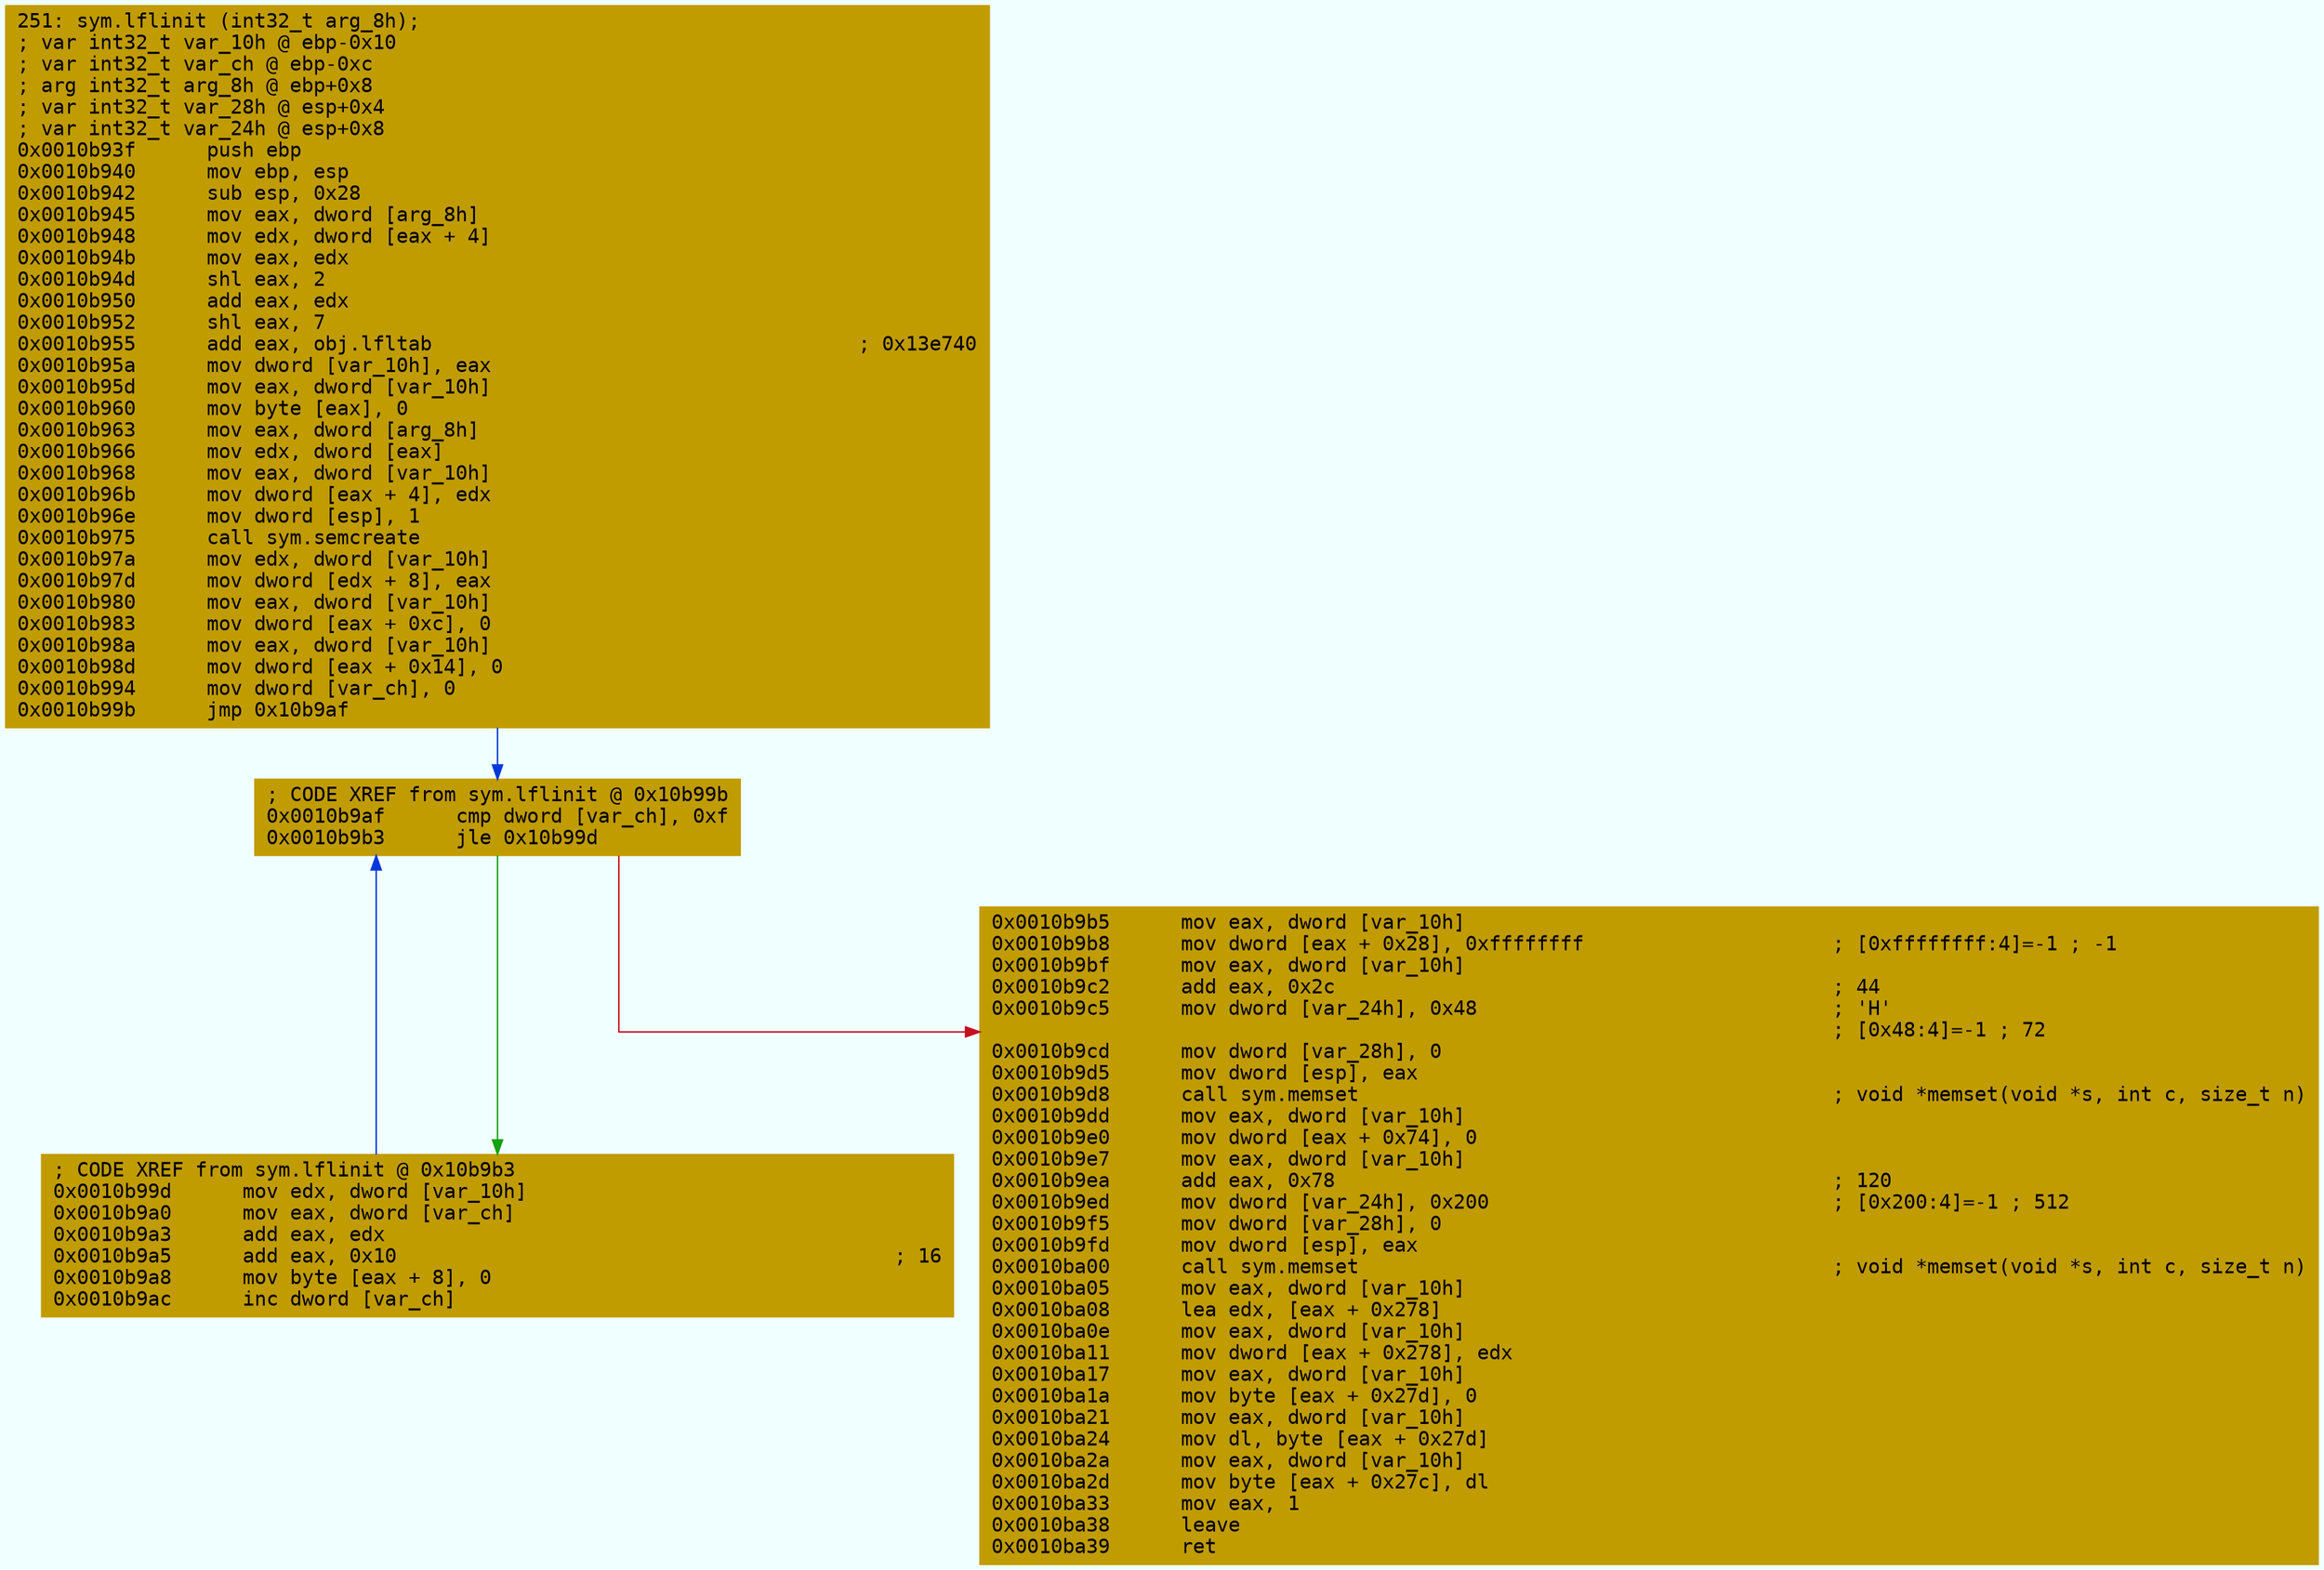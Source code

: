 digraph code {
	graph [bgcolor=azure fontsize=8 fontname="Courier" splines="ortho"];
	node [fillcolor=gray style=filled shape=box];
	edge [arrowhead="normal"];
	"0x0010b93f" [URL="sym.lflinit/0x0010b93f", fillcolor="#c19c00",color="#c19c00", fontname="Courier",label="251: sym.lflinit (int32_t arg_8h);\l; var int32_t var_10h @ ebp-0x10\l; var int32_t var_ch @ ebp-0xc\l; arg int32_t arg_8h @ ebp+0x8\l; var int32_t var_28h @ esp+0x4\l; var int32_t var_24h @ esp+0x8\l0x0010b93f      push ebp\l0x0010b940      mov ebp, esp\l0x0010b942      sub esp, 0x28\l0x0010b945      mov eax, dword [arg_8h]\l0x0010b948      mov edx, dword [eax + 4]\l0x0010b94b      mov eax, edx\l0x0010b94d      shl eax, 2\l0x0010b950      add eax, edx\l0x0010b952      shl eax, 7\l0x0010b955      add eax, obj.lfltab                                    ; 0x13e740\l0x0010b95a      mov dword [var_10h], eax\l0x0010b95d      mov eax, dword [var_10h]\l0x0010b960      mov byte [eax], 0\l0x0010b963      mov eax, dword [arg_8h]\l0x0010b966      mov edx, dword [eax]\l0x0010b968      mov eax, dword [var_10h]\l0x0010b96b      mov dword [eax + 4], edx\l0x0010b96e      mov dword [esp], 1\l0x0010b975      call sym.semcreate\l0x0010b97a      mov edx, dword [var_10h]\l0x0010b97d      mov dword [edx + 8], eax\l0x0010b980      mov eax, dword [var_10h]\l0x0010b983      mov dword [eax + 0xc], 0\l0x0010b98a      mov eax, dword [var_10h]\l0x0010b98d      mov dword [eax + 0x14], 0\l0x0010b994      mov dword [var_ch], 0\l0x0010b99b      jmp 0x10b9af\l"]
	"0x0010b99d" [URL="sym.lflinit/0x0010b99d", fillcolor="#c19c00",color="#c19c00", fontname="Courier",label="; CODE XREF from sym.lflinit @ 0x10b9b3\l0x0010b99d      mov edx, dword [var_10h]\l0x0010b9a0      mov eax, dword [var_ch]\l0x0010b9a3      add eax, edx\l0x0010b9a5      add eax, 0x10                                          ; 16\l0x0010b9a8      mov byte [eax + 8], 0\l0x0010b9ac      inc dword [var_ch]\l"]
	"0x0010b9af" [URL="sym.lflinit/0x0010b9af", fillcolor="#c19c00",color="#c19c00", fontname="Courier",label="; CODE XREF from sym.lflinit @ 0x10b99b\l0x0010b9af      cmp dword [var_ch], 0xf\l0x0010b9b3      jle 0x10b99d\l"]
	"0x0010b9b5" [URL="sym.lflinit/0x0010b9b5", fillcolor="#c19c00",color="#c19c00", fontname="Courier",label="0x0010b9b5      mov eax, dword [var_10h]\l0x0010b9b8      mov dword [eax + 0x28], 0xffffffff                     ; [0xffffffff:4]=-1 ; -1\l0x0010b9bf      mov eax, dword [var_10h]\l0x0010b9c2      add eax, 0x2c                                          ; 44\l0x0010b9c5      mov dword [var_24h], 0x48                              ; 'H'\l                                                                       ; [0x48:4]=-1 ; 72\l0x0010b9cd      mov dword [var_28h], 0\l0x0010b9d5      mov dword [esp], eax\l0x0010b9d8      call sym.memset                                        ; void *memset(void *s, int c, size_t n)\l0x0010b9dd      mov eax, dword [var_10h]\l0x0010b9e0      mov dword [eax + 0x74], 0\l0x0010b9e7      mov eax, dword [var_10h]\l0x0010b9ea      add eax, 0x78                                          ; 120\l0x0010b9ed      mov dword [var_24h], 0x200                             ; [0x200:4]=-1 ; 512\l0x0010b9f5      mov dword [var_28h], 0\l0x0010b9fd      mov dword [esp], eax\l0x0010ba00      call sym.memset                                        ; void *memset(void *s, int c, size_t n)\l0x0010ba05      mov eax, dword [var_10h]\l0x0010ba08      lea edx, [eax + 0x278]\l0x0010ba0e      mov eax, dword [var_10h]\l0x0010ba11      mov dword [eax + 0x278], edx\l0x0010ba17      mov eax, dword [var_10h]\l0x0010ba1a      mov byte [eax + 0x27d], 0\l0x0010ba21      mov eax, dword [var_10h]\l0x0010ba24      mov dl, byte [eax + 0x27d]\l0x0010ba2a      mov eax, dword [var_10h]\l0x0010ba2d      mov byte [eax + 0x27c], dl\l0x0010ba33      mov eax, 1\l0x0010ba38      leave\l0x0010ba39      ret\l"]
        "0x0010b93f" -> "0x0010b9af" [color="#0037da"];
        "0x0010b99d" -> "0x0010b9af" [color="#0037da"];
        "0x0010b9af" -> "0x0010b99d" [color="#13a10e"];
        "0x0010b9af" -> "0x0010b9b5" [color="#c50f1f"];
}
